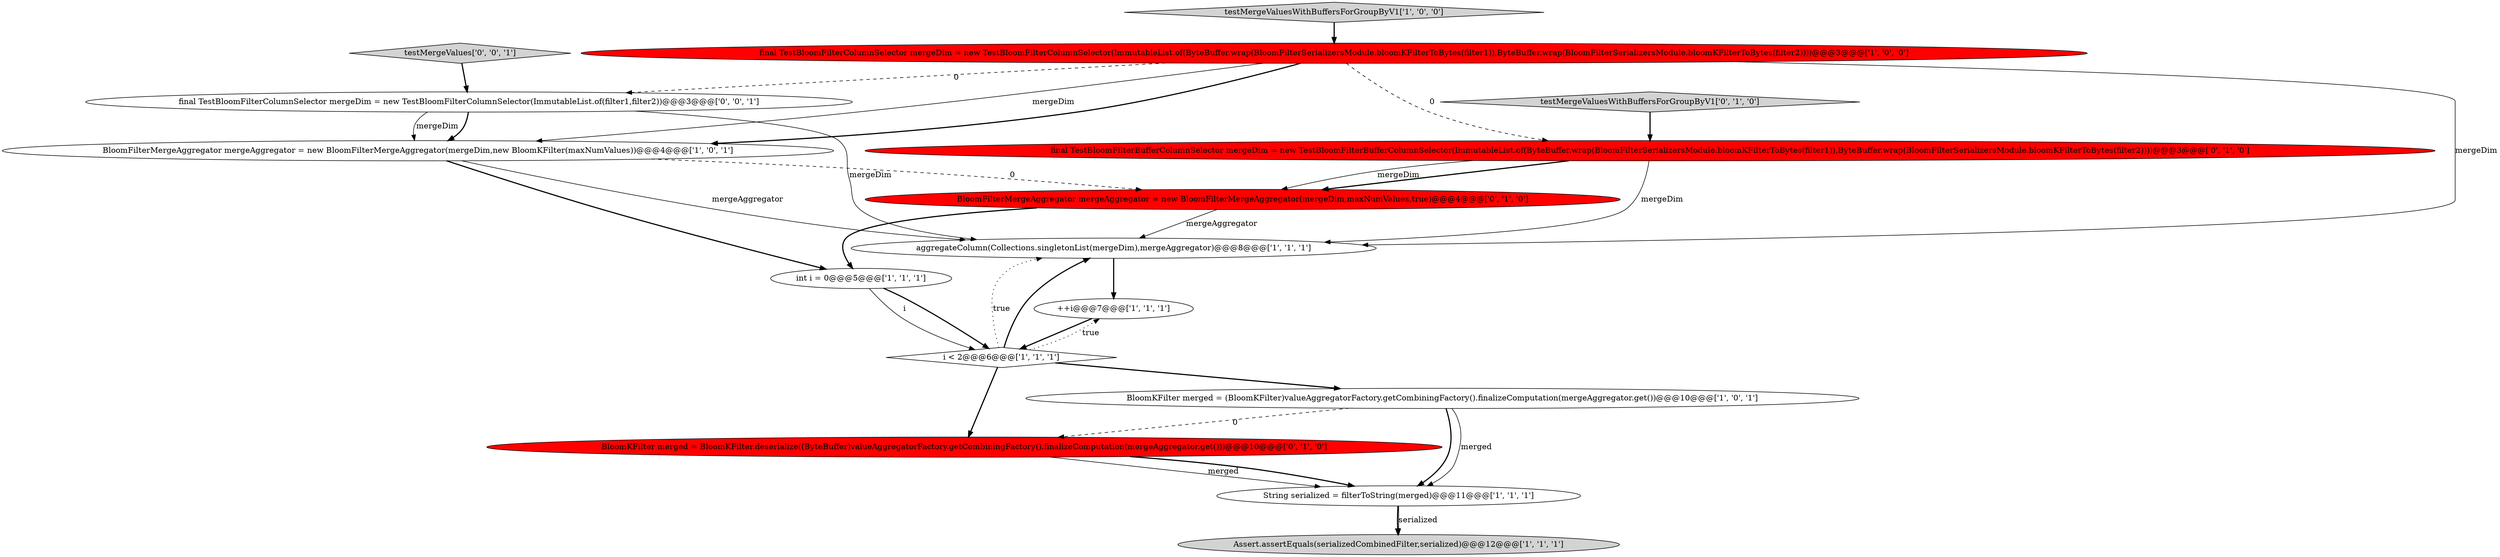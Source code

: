 digraph {
13 [style = filled, label = "final TestBloomFilterBufferColumnSelector mergeDim = new TestBloomFilterBufferColumnSelector(ImmutableList.of(ByteBuffer.wrap(BloomFilterSerializersModule.bloomKFilterToBytes(filter1)),ByteBuffer.wrap(BloomFilterSerializersModule.bloomKFilterToBytes(filter2))))@@@3@@@['0', '1', '0']", fillcolor = red, shape = ellipse image = "AAA1AAABBB2BBB"];
2 [style = filled, label = "String serialized = filterToString(merged)@@@11@@@['1', '1', '1']", fillcolor = white, shape = ellipse image = "AAA0AAABBB1BBB"];
1 [style = filled, label = "Assert.assertEquals(serializedCombinedFilter,serialized)@@@12@@@['1', '1', '1']", fillcolor = lightgray, shape = ellipse image = "AAA0AAABBB1BBB"];
12 [style = filled, label = "testMergeValuesWithBuffersForGroupByV1['0', '1', '0']", fillcolor = lightgray, shape = diamond image = "AAA0AAABBB2BBB"];
15 [style = filled, label = "final TestBloomFilterColumnSelector mergeDim = new TestBloomFilterColumnSelector(ImmutableList.of(filter1,filter2))@@@3@@@['0', '0', '1']", fillcolor = white, shape = ellipse image = "AAA0AAABBB3BBB"];
8 [style = filled, label = "aggregateColumn(Collections.singletonList(mergeDim),mergeAggregator)@@@8@@@['1', '1', '1']", fillcolor = white, shape = ellipse image = "AAA0AAABBB1BBB"];
0 [style = filled, label = "++i@@@7@@@['1', '1', '1']", fillcolor = white, shape = ellipse image = "AAA0AAABBB1BBB"];
10 [style = filled, label = "BloomFilterMergeAggregator mergeAggregator = new BloomFilterMergeAggregator(mergeDim,maxNumValues,true)@@@4@@@['0', '1', '0']", fillcolor = red, shape = ellipse image = "AAA1AAABBB2BBB"];
3 [style = filled, label = "testMergeValuesWithBuffersForGroupByV1['1', '0', '0']", fillcolor = lightgray, shape = diamond image = "AAA0AAABBB1BBB"];
7 [style = filled, label = "BloomFilterMergeAggregator mergeAggregator = new BloomFilterMergeAggregator(mergeDim,new BloomKFilter(maxNumValues))@@@4@@@['1', '0', '1']", fillcolor = white, shape = ellipse image = "AAA0AAABBB1BBB"];
6 [style = filled, label = "i < 2@@@6@@@['1', '1', '1']", fillcolor = white, shape = diamond image = "AAA0AAABBB1BBB"];
11 [style = filled, label = "BloomKFilter merged = BloomKFilter.deserialize((ByteBuffer)valueAggregatorFactory.getCombiningFactory().finalizeComputation(mergeAggregator.get()))@@@10@@@['0', '1', '0']", fillcolor = red, shape = ellipse image = "AAA1AAABBB2BBB"];
14 [style = filled, label = "testMergeValues['0', '0', '1']", fillcolor = lightgray, shape = diamond image = "AAA0AAABBB3BBB"];
4 [style = filled, label = "int i = 0@@@5@@@['1', '1', '1']", fillcolor = white, shape = ellipse image = "AAA0AAABBB1BBB"];
5 [style = filled, label = "final TestBloomFilterColumnSelector mergeDim = new TestBloomFilterColumnSelector(ImmutableList.of(ByteBuffer.wrap(BloomFilterSerializersModule.bloomKFilterToBytes(filter1)),ByteBuffer.wrap(BloomFilterSerializersModule.bloomKFilterToBytes(filter2))))@@@3@@@['1', '0', '0']", fillcolor = red, shape = ellipse image = "AAA1AAABBB1BBB"];
9 [style = filled, label = "BloomKFilter merged = (BloomKFilter)valueAggregatorFactory.getCombiningFactory().finalizeComputation(mergeAggregator.get())@@@10@@@['1', '0', '1']", fillcolor = white, shape = ellipse image = "AAA0AAABBB1BBB"];
5->13 [style = dashed, label="0"];
13->10 [style = bold, label=""];
5->8 [style = solid, label="mergeDim"];
15->7 [style = bold, label=""];
11->2 [style = solid, label="merged"];
4->6 [style = bold, label=""];
0->6 [style = bold, label=""];
9->2 [style = bold, label=""];
2->1 [style = bold, label=""];
7->4 [style = bold, label=""];
11->2 [style = bold, label=""];
2->1 [style = solid, label="serialized"];
4->6 [style = solid, label="i"];
8->0 [style = bold, label=""];
9->2 [style = solid, label="merged"];
12->13 [style = bold, label=""];
3->5 [style = bold, label=""];
15->8 [style = solid, label="mergeDim"];
13->8 [style = solid, label="mergeDim"];
5->7 [style = solid, label="mergeDim"];
6->8 [style = dotted, label="true"];
6->11 [style = bold, label=""];
13->10 [style = solid, label="mergeDim"];
6->8 [style = bold, label=""];
10->4 [style = bold, label=""];
9->11 [style = dashed, label="0"];
5->7 [style = bold, label=""];
7->10 [style = dashed, label="0"];
14->15 [style = bold, label=""];
6->0 [style = dotted, label="true"];
6->9 [style = bold, label=""];
15->7 [style = solid, label="mergeDim"];
5->15 [style = dashed, label="0"];
7->8 [style = solid, label="mergeAggregator"];
10->8 [style = solid, label="mergeAggregator"];
}
